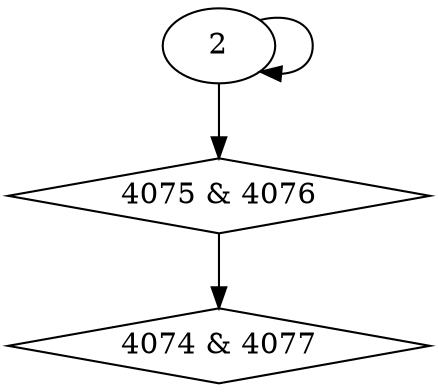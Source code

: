 digraph {
0 [label = "4074 & 4077", shape = diamond];
1 [label = "4075 & 4076", shape = diamond];
1 -> 0;
2 -> 1;
2 -> 2;
}
